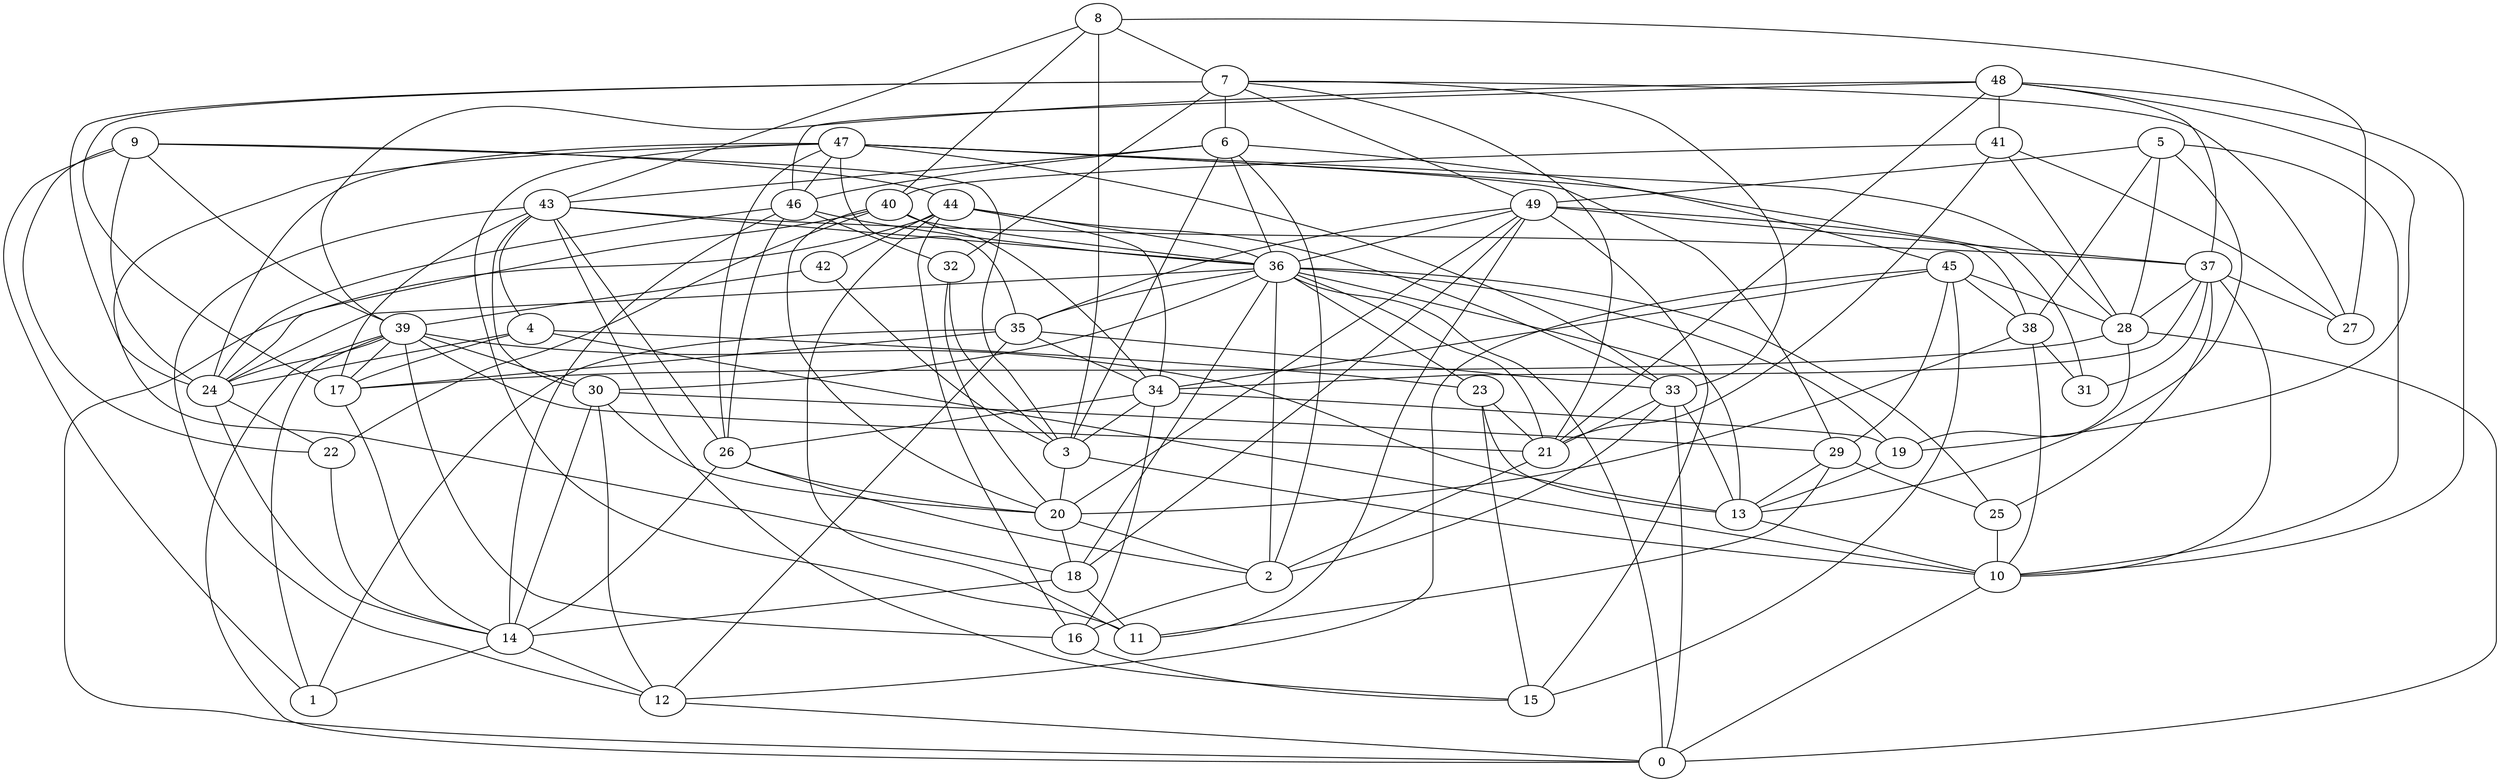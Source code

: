 digraph GG_graph {

subgraph G_graph {
edge [color = black]
"13" -> "10" [dir = none]
"29" -> "11" [dir = none]
"29" -> "13" [dir = none]
"9" -> "24" [dir = none]
"9" -> "1" [dir = none]
"9" -> "3" [dir = none]
"9" -> "44" [dir = none]
"9" -> "39" [dir = none]
"18" -> "14" [dir = none]
"18" -> "11" [dir = none]
"22" -> "14" [dir = none]
"8" -> "3" [dir = none]
"8" -> "40" [dir = none]
"8" -> "27" [dir = none]
"8" -> "7" [dir = none]
"42" -> "3" [dir = none]
"42" -> "39" [dir = none]
"49" -> "15" [dir = none]
"49" -> "36" [dir = none]
"49" -> "37" [dir = none]
"49" -> "11" [dir = none]
"49" -> "20" [dir = none]
"49" -> "35" [dir = none]
"49" -> "18" [dir = none]
"49" -> "38" [dir = none]
"5" -> "38" [dir = none]
"5" -> "10" [dir = none]
"5" -> "28" [dir = none]
"5" -> "49" [dir = none]
"35" -> "17" [dir = none]
"35" -> "33" [dir = none]
"35" -> "1" [dir = none]
"35" -> "34" [dir = none]
"37" -> "10" [dir = none]
"37" -> "25" [dir = none]
"37" -> "31" [dir = none]
"37" -> "27" [dir = none]
"37" -> "28" [dir = none]
"33" -> "2" [dir = none]
"33" -> "13" [dir = none]
"38" -> "20" [dir = none]
"38" -> "10" [dir = none]
"38" -> "31" [dir = none]
"24" -> "22" [dir = none]
"24" -> "14" [dir = none]
"16" -> "15" [dir = none]
"47" -> "26" [dir = none]
"47" -> "29" [dir = none]
"47" -> "31" [dir = none]
"47" -> "28" [dir = none]
"47" -> "33" [dir = none]
"47" -> "46" [dir = none]
"47" -> "11" [dir = none]
"47" -> "24" [dir = none]
"47" -> "18" [dir = none]
"43" -> "26" [dir = none]
"43" -> "15" [dir = none]
"43" -> "36" [dir = none]
"43" -> "30" [dir = none]
"43" -> "4" [dir = none]
"43" -> "12" [dir = none]
"43" -> "37" [dir = none]
"36" -> "0" [dir = none]
"36" -> "19" [dir = none]
"36" -> "24" [dir = none]
"36" -> "21" [dir = none]
"36" -> "2" [dir = none]
"36" -> "18" [dir = none]
"36" -> "13" [dir = none]
"36" -> "30" [dir = none]
"36" -> "25" [dir = none]
"4" -> "10" [dir = none]
"4" -> "24" [dir = none]
"4" -> "17" [dir = none]
"20" -> "18" [dir = none]
"20" -> "2" [dir = none]
"10" -> "0" [dir = none]
"7" -> "17" [dir = none]
"7" -> "27" [dir = none]
"7" -> "24" [dir = none]
"7" -> "21" [dir = none]
"7" -> "49" [dir = none]
"7" -> "33" [dir = none]
"7" -> "6" [dir = none]
"7" -> "32" [dir = none]
"46" -> "14" [dir = none]
"46" -> "36" [dir = none]
"46" -> "32" [dir = none]
"48" -> "21" [dir = none]
"48" -> "37" [dir = none]
"48" -> "10" [dir = none]
"48" -> "19" [dir = none]
"48" -> "46" [dir = none]
"48" -> "41" [dir = none]
"19" -> "13" [dir = none]
"28" -> "19" [dir = none]
"28" -> "17" [dir = none]
"28" -> "0" [dir = none]
"41" -> "40" [dir = none]
"41" -> "21" [dir = none]
"41" -> "28" [dir = none]
"41" -> "27" [dir = none]
"40" -> "22" [dir = none]
"40" -> "36" [dir = none]
"40" -> "20" [dir = none]
"39" -> "13" [dir = none]
"39" -> "1" [dir = none]
"39" -> "30" [dir = none]
"39" -> "21" [dir = none]
"39" -> "24" [dir = none]
"39" -> "16" [dir = none]
"39" -> "0" [dir = none]
"44" -> "42" [dir = none]
"44" -> "11" [dir = none]
"44" -> "36" [dir = none]
"44" -> "34" [dir = none]
"44" -> "0" [dir = none]
"44" -> "16" [dir = none]
"44" -> "33" [dir = none]
"23" -> "13" [dir = none]
"23" -> "21" [dir = none]
"23" -> "15" [dir = none]
"34" -> "3" [dir = none]
"34" -> "19" [dir = none]
"34" -> "26" [dir = none]
"14" -> "12" [dir = none]
"14" -> "1" [dir = none]
"32" -> "20" [dir = none]
"32" -> "3" [dir = none]
"26" -> "14" [dir = none]
"26" -> "20" [dir = none]
"30" -> "12" [dir = none]
"30" -> "29" [dir = none]
"30" -> "20" [dir = none]
"30" -> "14" [dir = none]
"45" -> "15" [dir = none]
"45" -> "29" [dir = none]
"45" -> "38" [dir = none]
"6" -> "46" [dir = none]
"6" -> "43" [dir = none]
"6" -> "45" [dir = none]
"6" -> "2" [dir = none]
"6" -> "3" [dir = none]
"3" -> "10" [dir = none]
"3" -> "20" [dir = none]
"25" -> "10" [dir = none]
"2" -> "16" [dir = none]
"5" -> "13" [dir = none]
"21" -> "2" [dir = none]
"40" -> "34" [dir = none]
"29" -> "25" [dir = none]
"45" -> "34" [dir = none]
"12" -> "0" [dir = none]
"46" -> "26" [dir = none]
"4" -> "23" [dir = none]
"35" -> "12" [dir = none]
"36" -> "23" [dir = none]
"48" -> "39" [dir = none]
"47" -> "35" [dir = none]
"34" -> "16" [dir = none]
"6" -> "36" [dir = none]
"8" -> "43" [dir = none]
"39" -> "17" [dir = none]
"45" -> "12" [dir = none]
"26" -> "2" [dir = none]
"46" -> "24" [dir = none]
"9" -> "22" [dir = none]
"36" -> "35" [dir = none]
"33" -> "21" [dir = none]
"17" -> "14" [dir = none]
"43" -> "17" [dir = none]
"37" -> "34" [dir = none]
"45" -> "28" [dir = none]
"40" -> "24" [dir = none]
"33" -> "0" [dir = none]
}

}
